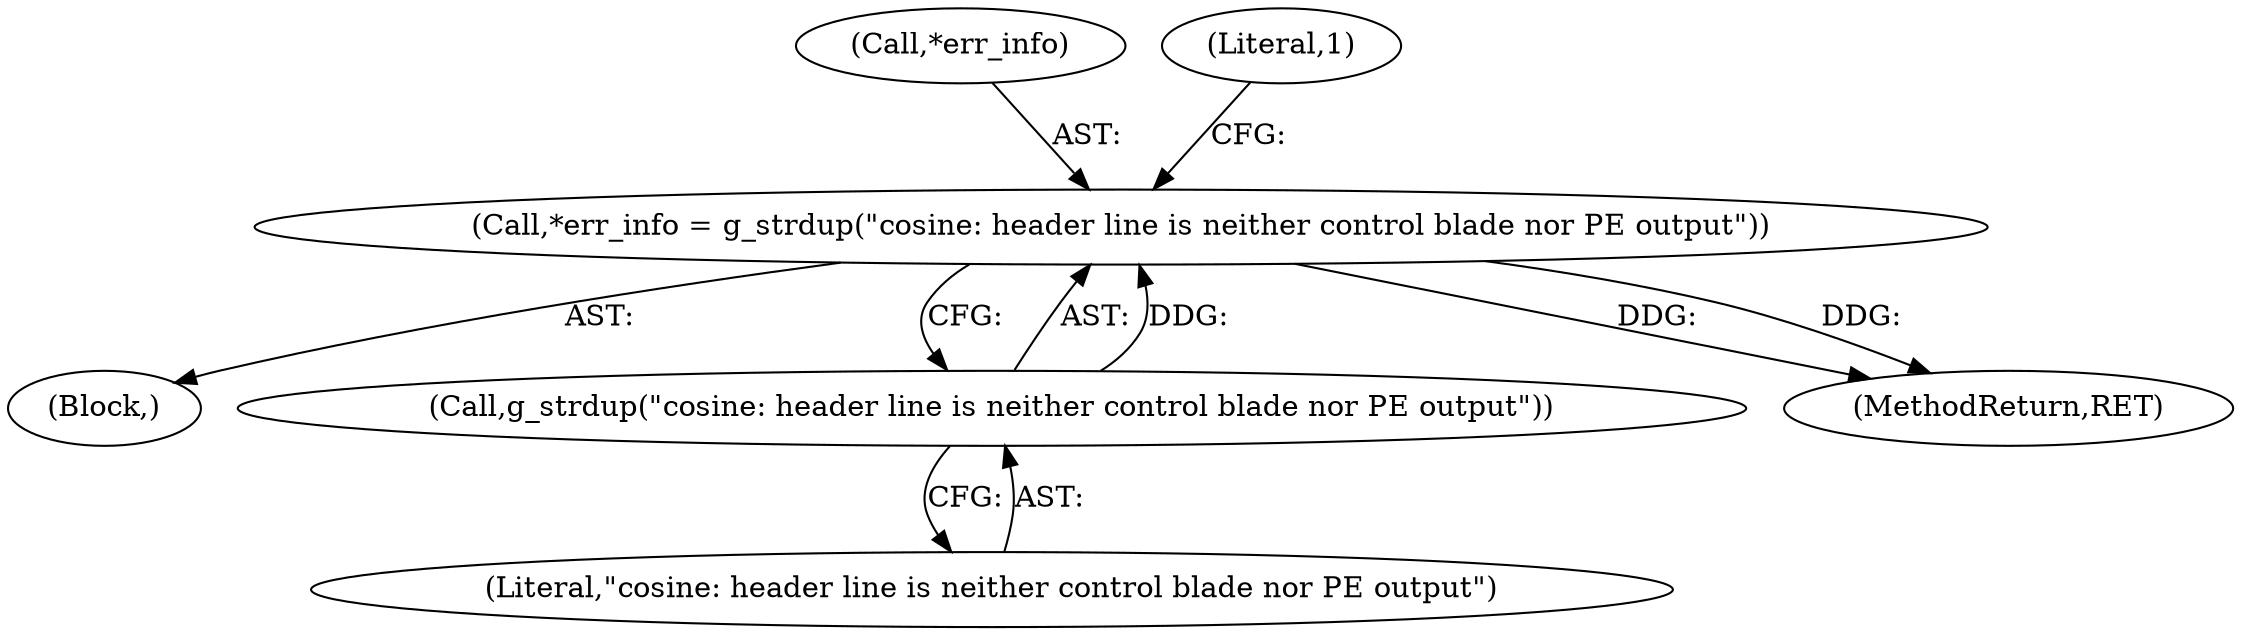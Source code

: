 digraph "0_wireshark_f5ec0afb766f19519ea9623152cca3bbe2229500_2@API" {
"1000250" [label="(Call,*err_info = g_strdup(\"cosine: header line is neither control blade nor PE output\"))"];
"1000253" [label="(Call,g_strdup(\"cosine: header line is neither control blade nor PE output\"))"];
"1000245" [label="(Block,)"];
"1000250" [label="(Call,*err_info = g_strdup(\"cosine: header line is neither control blade nor PE output\"))"];
"1000560" [label="(MethodReturn,RET)"];
"1000251" [label="(Call,*err_info)"];
"1000257" [label="(Literal,1)"];
"1000253" [label="(Call,g_strdup(\"cosine: header line is neither control blade nor PE output\"))"];
"1000254" [label="(Literal,\"cosine: header line is neither control blade nor PE output\")"];
"1000250" -> "1000245"  [label="AST: "];
"1000250" -> "1000253"  [label="CFG: "];
"1000251" -> "1000250"  [label="AST: "];
"1000253" -> "1000250"  [label="AST: "];
"1000257" -> "1000250"  [label="CFG: "];
"1000250" -> "1000560"  [label="DDG: "];
"1000250" -> "1000560"  [label="DDG: "];
"1000253" -> "1000250"  [label="DDG: "];
"1000253" -> "1000254"  [label="CFG: "];
"1000254" -> "1000253"  [label="AST: "];
}
